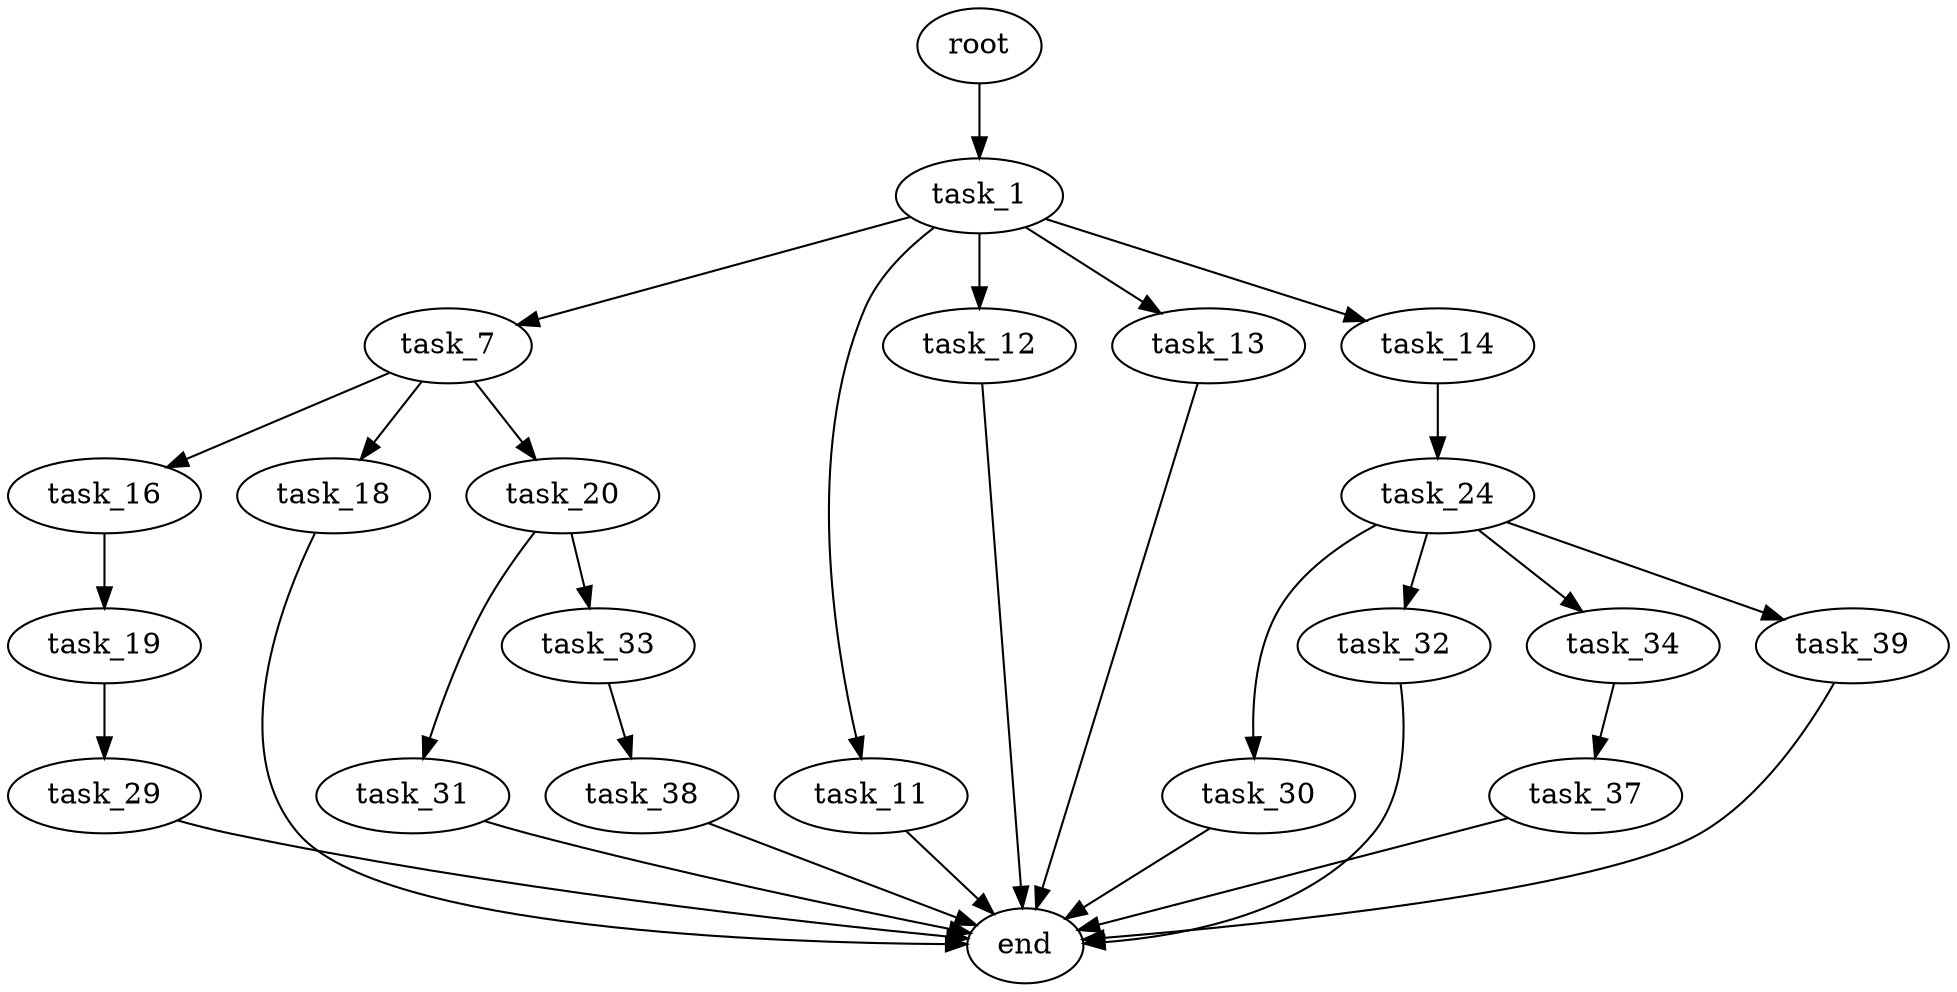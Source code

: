 digraph G {
  root [size="0.000000"];
  task_1 [size="1001903366617.000000"];
  task_7 [size="1073741824000.000000"];
  task_11 [size="68719476736.000000"];
  task_12 [size="310843769340.000000"];
  task_13 [size="912828291777.000000"];
  task_14 [size="3251956944.000000"];
  task_16 [size="5771387826.000000"];
  task_18 [size="7341228066.000000"];
  task_20 [size="549755813888.000000"];
  end [size="0.000000"];
  task_24 [size="549755813888.000000"];
  task_19 [size="1124916617.000000"];
  task_29 [size="45399776524.000000"];
  task_31 [size="231928233984.000000"];
  task_33 [size="1932048752.000000"];
  task_30 [size="4451837272.000000"];
  task_32 [size="147438173172.000000"];
  task_34 [size="28991029248.000000"];
  task_39 [size="134217728000.000000"];
  task_38 [size="549755813888.000000"];
  task_37 [size="549755813888.000000"];

  root -> task_1 [size="1.000000"];
  task_1 -> task_7 [size="679477248.000000"];
  task_1 -> task_11 [size="679477248.000000"];
  task_1 -> task_12 [size="679477248.000000"];
  task_1 -> task_13 [size="679477248.000000"];
  task_1 -> task_14 [size="679477248.000000"];
  task_7 -> task_16 [size="838860800.000000"];
  task_7 -> task_18 [size="838860800.000000"];
  task_7 -> task_20 [size="838860800.000000"];
  task_11 -> end [size="1.000000"];
  task_12 -> end [size="1.000000"];
  task_13 -> end [size="1.000000"];
  task_14 -> task_24 [size="75497472.000000"];
  task_16 -> task_19 [size="134217728.000000"];
  task_18 -> end [size="1.000000"];
  task_20 -> task_31 [size="536870912.000000"];
  task_20 -> task_33 [size="536870912.000000"];
  task_24 -> task_30 [size="536870912.000000"];
  task_24 -> task_32 [size="536870912.000000"];
  task_24 -> task_34 [size="536870912.000000"];
  task_24 -> task_39 [size="536870912.000000"];
  task_19 -> task_29 [size="33554432.000000"];
  task_29 -> end [size="1.000000"];
  task_31 -> end [size="1.000000"];
  task_33 -> task_38 [size="75497472.000000"];
  task_30 -> end [size="1.000000"];
  task_32 -> end [size="1.000000"];
  task_34 -> task_37 [size="75497472.000000"];
  task_39 -> end [size="1.000000"];
  task_38 -> end [size="1.000000"];
  task_37 -> end [size="1.000000"];
}
